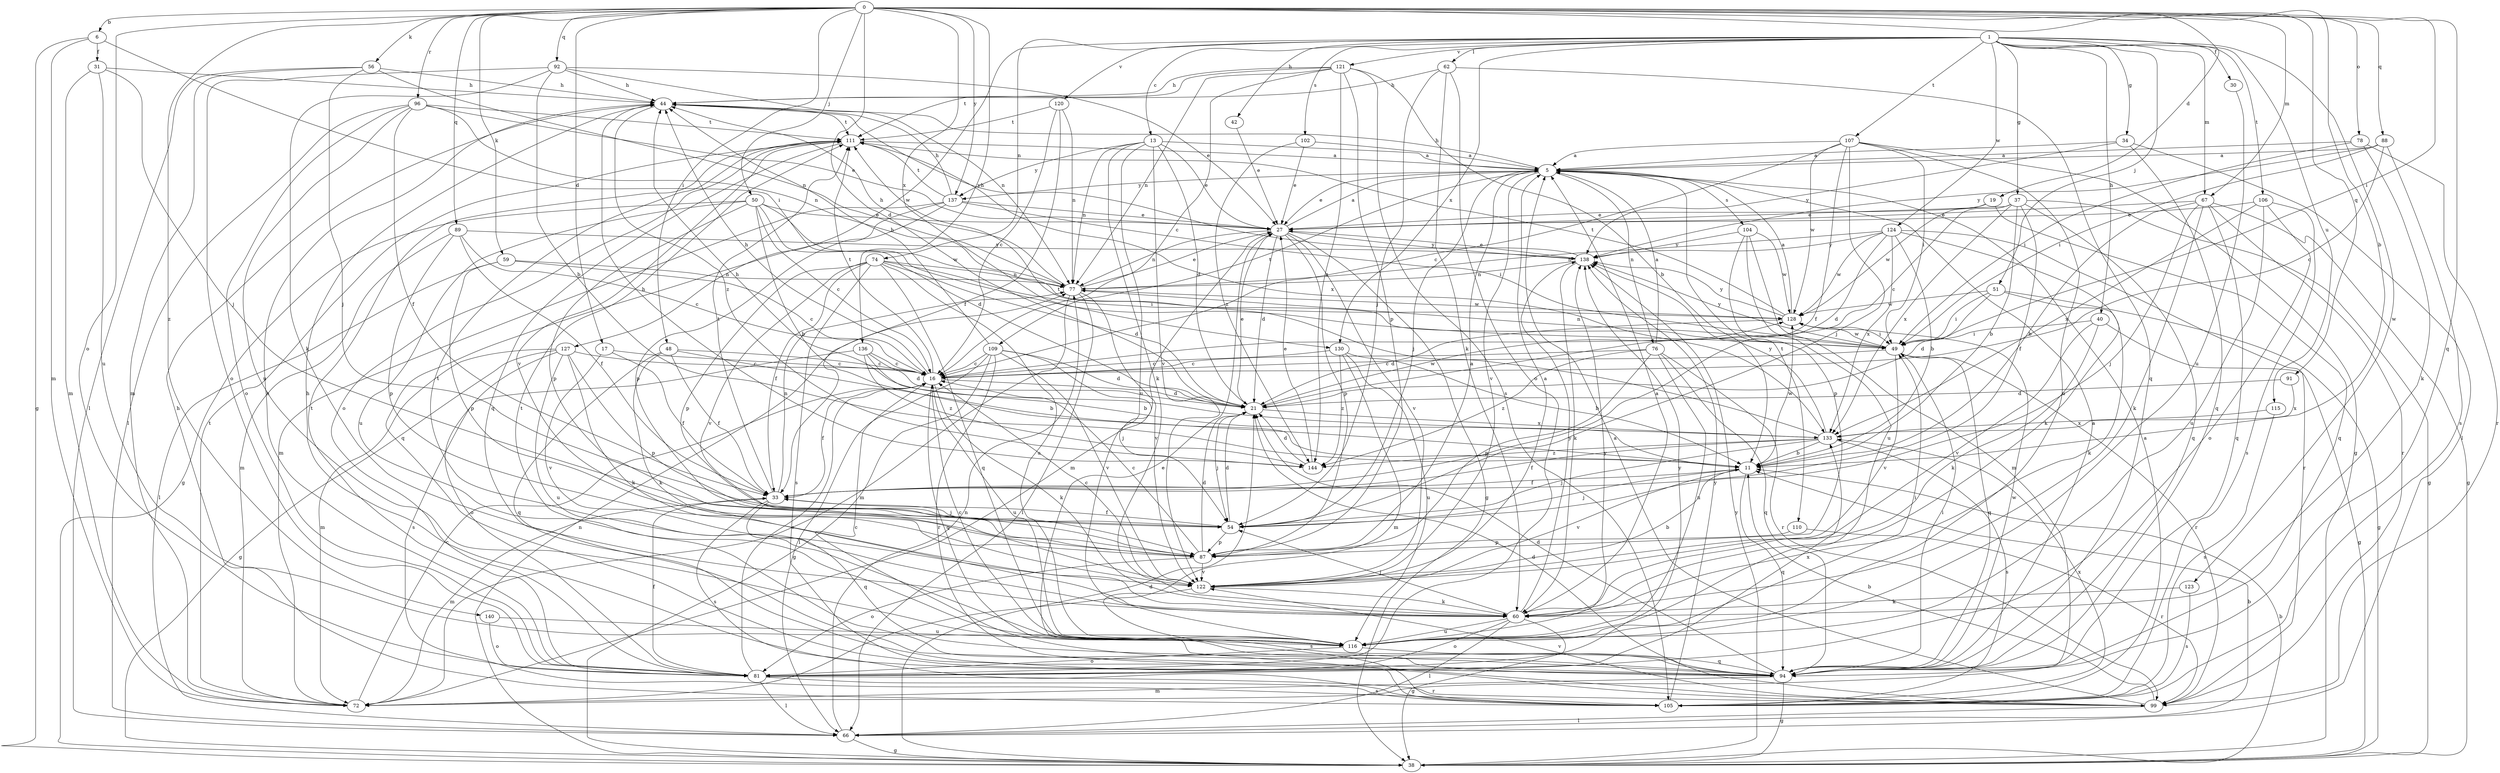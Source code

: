strict digraph  {
0;
1;
5;
6;
11;
13;
16;
17;
19;
21;
27;
30;
31;
33;
34;
37;
38;
40;
42;
44;
48;
49;
50;
51;
54;
56;
59;
60;
62;
66;
67;
72;
74;
76;
77;
78;
81;
87;
88;
89;
91;
92;
94;
96;
99;
102;
104;
105;
106;
107;
109;
110;
111;
115;
116;
120;
121;
122;
123;
124;
127;
128;
130;
133;
136;
137;
138;
140;
144;
0 -> 6  [label=b];
0 -> 11  [label=b];
0 -> 17  [label=d];
0 -> 19  [label=d];
0 -> 21  [label=d];
0 -> 48  [label=i];
0 -> 49  [label=i];
0 -> 50  [label=j];
0 -> 56  [label=k];
0 -> 59  [label=k];
0 -> 67  [label=m];
0 -> 78  [label=o];
0 -> 81  [label=o];
0 -> 88  [label=q];
0 -> 89  [label=q];
0 -> 91  [label=q];
0 -> 92  [label=q];
0 -> 94  [label=q];
0 -> 96  [label=r];
0 -> 130  [label=x];
0 -> 136  [label=y];
0 -> 137  [label=y];
0 -> 140  [label=z];
1 -> 13  [label=c];
1 -> 30  [label=f];
1 -> 34  [label=g];
1 -> 37  [label=g];
1 -> 40  [label=h];
1 -> 42  [label=h];
1 -> 51  [label=j];
1 -> 62  [label=l];
1 -> 67  [label=m];
1 -> 74  [label=n];
1 -> 102  [label=s];
1 -> 106  [label=t];
1 -> 107  [label=t];
1 -> 115  [label=u];
1 -> 120  [label=v];
1 -> 121  [label=v];
1 -> 123  [label=w];
1 -> 124  [label=w];
1 -> 127  [label=w];
1 -> 130  [label=x];
5 -> 27  [label=e];
5 -> 44  [label=h];
5 -> 54  [label=j];
5 -> 76  [label=n];
5 -> 104  [label=s];
5 -> 109  [label=t];
5 -> 110  [label=t];
5 -> 122  [label=v];
5 -> 137  [label=y];
6 -> 31  [label=f];
6 -> 38  [label=g];
6 -> 49  [label=i];
6 -> 72  [label=m];
11 -> 33  [label=f];
11 -> 54  [label=j];
11 -> 94  [label=q];
11 -> 122  [label=v];
11 -> 128  [label=w];
13 -> 5  [label=a];
13 -> 21  [label=d];
13 -> 27  [label=e];
13 -> 60  [label=k];
13 -> 77  [label=n];
13 -> 116  [label=u];
13 -> 122  [label=v];
13 -> 137  [label=y];
16 -> 21  [label=d];
16 -> 33  [label=f];
16 -> 44  [label=h];
16 -> 60  [label=k];
16 -> 94  [label=q];
16 -> 111  [label=t];
16 -> 116  [label=u];
17 -> 16  [label=c];
17 -> 33  [label=f];
17 -> 122  [label=v];
19 -> 27  [label=e];
19 -> 94  [label=q];
19 -> 128  [label=w];
21 -> 27  [label=e];
21 -> 54  [label=j];
21 -> 128  [label=w];
21 -> 133  [label=x];
27 -> 5  [label=a];
27 -> 21  [label=d];
27 -> 38  [label=g];
27 -> 72  [label=m];
27 -> 77  [label=n];
27 -> 87  [label=p];
27 -> 122  [label=v];
27 -> 138  [label=y];
30 -> 116  [label=u];
31 -> 44  [label=h];
31 -> 54  [label=j];
31 -> 72  [label=m];
31 -> 116  [label=u];
33 -> 54  [label=j];
33 -> 72  [label=m];
33 -> 77  [label=n];
33 -> 94  [label=q];
33 -> 105  [label=s];
33 -> 111  [label=t];
34 -> 5  [label=a];
34 -> 66  [label=l];
34 -> 94  [label=q];
34 -> 138  [label=y];
37 -> 11  [label=b];
37 -> 16  [label=c];
37 -> 27  [label=e];
37 -> 33  [label=f];
37 -> 38  [label=g];
37 -> 94  [label=q];
37 -> 133  [label=x];
38 -> 11  [label=b];
38 -> 21  [label=d];
38 -> 77  [label=n];
38 -> 138  [label=y];
40 -> 38  [label=g];
40 -> 49  [label=i];
40 -> 60  [label=k];
40 -> 122  [label=v];
42 -> 27  [label=e];
44 -> 111  [label=t];
44 -> 144  [label=z];
48 -> 11  [label=b];
48 -> 16  [label=c];
48 -> 33  [label=f];
48 -> 60  [label=k];
48 -> 94  [label=q];
49 -> 16  [label=c];
49 -> 77  [label=n];
49 -> 94  [label=q];
49 -> 99  [label=r];
49 -> 122  [label=v];
49 -> 128  [label=w];
49 -> 138  [label=y];
50 -> 11  [label=b];
50 -> 16  [label=c];
50 -> 21  [label=d];
50 -> 27  [label=e];
50 -> 38  [label=g];
50 -> 87  [label=p];
50 -> 116  [label=u];
50 -> 128  [label=w];
51 -> 21  [label=d];
51 -> 38  [label=g];
51 -> 49  [label=i];
51 -> 60  [label=k];
51 -> 128  [label=w];
54 -> 21  [label=d];
54 -> 33  [label=f];
54 -> 87  [label=p];
56 -> 44  [label=h];
56 -> 54  [label=j];
56 -> 66  [label=l];
56 -> 72  [label=m];
56 -> 77  [label=n];
59 -> 16  [label=c];
59 -> 66  [label=l];
59 -> 77  [label=n];
59 -> 87  [label=p];
60 -> 5  [label=a];
60 -> 38  [label=g];
60 -> 54  [label=j];
60 -> 66  [label=l];
60 -> 81  [label=o];
60 -> 111  [label=t];
60 -> 116  [label=u];
60 -> 138  [label=y];
62 -> 44  [label=h];
62 -> 54  [label=j];
62 -> 60  [label=k];
62 -> 81  [label=o];
62 -> 94  [label=q];
66 -> 11  [label=b];
66 -> 38  [label=g];
66 -> 77  [label=n];
67 -> 11  [label=b];
67 -> 27  [label=e];
67 -> 38  [label=g];
67 -> 54  [label=j];
67 -> 60  [label=k];
67 -> 94  [label=q];
67 -> 99  [label=r];
72 -> 16  [label=c];
72 -> 111  [label=t];
74 -> 21  [label=d];
74 -> 33  [label=f];
74 -> 49  [label=i];
74 -> 77  [label=n];
74 -> 87  [label=p];
74 -> 94  [label=q];
74 -> 105  [label=s];
74 -> 116  [label=u];
74 -> 122  [label=v];
76 -> 5  [label=a];
76 -> 16  [label=c];
76 -> 87  [label=p];
76 -> 94  [label=q];
76 -> 99  [label=r];
76 -> 116  [label=u];
76 -> 144  [label=z];
77 -> 27  [label=e];
77 -> 44  [label=h];
77 -> 66  [label=l];
77 -> 72  [label=m];
77 -> 122  [label=v];
77 -> 128  [label=w];
78 -> 5  [label=a];
78 -> 49  [label=i];
78 -> 60  [label=k];
78 -> 99  [label=r];
81 -> 16  [label=c];
81 -> 33  [label=f];
81 -> 44  [label=h];
81 -> 66  [label=l];
81 -> 99  [label=r];
81 -> 105  [label=s];
81 -> 111  [label=t];
81 -> 133  [label=x];
81 -> 138  [label=y];
87 -> 5  [label=a];
87 -> 16  [label=c];
87 -> 21  [label=d];
87 -> 81  [label=o];
87 -> 122  [label=v];
88 -> 5  [label=a];
88 -> 16  [label=c];
88 -> 49  [label=i];
88 -> 105  [label=s];
88 -> 138  [label=y];
89 -> 16  [label=c];
89 -> 33  [label=f];
89 -> 72  [label=m];
89 -> 87  [label=p];
89 -> 138  [label=y];
91 -> 21  [label=d];
91 -> 133  [label=x];
92 -> 11  [label=b];
92 -> 27  [label=e];
92 -> 44  [label=h];
92 -> 60  [label=k];
92 -> 77  [label=n];
92 -> 81  [label=o];
94 -> 5  [label=a];
94 -> 16  [label=c];
94 -> 21  [label=d];
94 -> 38  [label=g];
94 -> 44  [label=h];
94 -> 49  [label=i];
94 -> 72  [label=m];
94 -> 111  [label=t];
94 -> 128  [label=w];
96 -> 27  [label=e];
96 -> 33  [label=f];
96 -> 66  [label=l];
96 -> 77  [label=n];
96 -> 81  [label=o];
96 -> 111  [label=t];
96 -> 116  [label=u];
99 -> 5  [label=a];
99 -> 11  [label=b];
99 -> 21  [label=d];
99 -> 27  [label=e];
99 -> 66  [label=l];
99 -> 122  [label=v];
102 -> 5  [label=a];
102 -> 27  [label=e];
102 -> 144  [label=z];
104 -> 72  [label=m];
104 -> 87  [label=p];
104 -> 116  [label=u];
104 -> 128  [label=w];
104 -> 138  [label=y];
105 -> 5  [label=a];
105 -> 44  [label=h];
105 -> 133  [label=x];
105 -> 138  [label=y];
106 -> 27  [label=e];
106 -> 81  [label=o];
106 -> 105  [label=s];
106 -> 116  [label=u];
106 -> 133  [label=x];
107 -> 5  [label=a];
107 -> 16  [label=c];
107 -> 33  [label=f];
107 -> 38  [label=g];
107 -> 49  [label=i];
107 -> 54  [label=j];
107 -> 116  [label=u];
107 -> 128  [label=w];
109 -> 16  [label=c];
109 -> 21  [label=d];
109 -> 38  [label=g];
109 -> 44  [label=h];
109 -> 54  [label=j];
109 -> 66  [label=l];
109 -> 99  [label=r];
109 -> 122  [label=v];
110 -> 87  [label=p];
110 -> 99  [label=r];
111 -> 5  [label=a];
111 -> 81  [label=o];
111 -> 94  [label=q];
111 -> 122  [label=v];
111 -> 133  [label=x];
115 -> 105  [label=s];
115 -> 133  [label=x];
116 -> 16  [label=c];
116 -> 49  [label=i];
116 -> 81  [label=o];
116 -> 94  [label=q];
116 -> 138  [label=y];
120 -> 16  [label=c];
120 -> 33  [label=f];
120 -> 77  [label=n];
120 -> 111  [label=t];
121 -> 11  [label=b];
121 -> 16  [label=c];
121 -> 44  [label=h];
121 -> 77  [label=n];
121 -> 87  [label=p];
121 -> 105  [label=s];
121 -> 111  [label=t];
121 -> 144  [label=z];
122 -> 5  [label=a];
122 -> 11  [label=b];
122 -> 16  [label=c];
122 -> 60  [label=k];
122 -> 105  [label=s];
123 -> 60  [label=k];
123 -> 105  [label=s];
124 -> 11  [label=b];
124 -> 21  [label=d];
124 -> 60  [label=k];
124 -> 77  [label=n];
124 -> 99  [label=r];
124 -> 128  [label=w];
124 -> 133  [label=x];
124 -> 138  [label=y];
127 -> 16  [label=c];
127 -> 38  [label=g];
127 -> 60  [label=k];
127 -> 72  [label=m];
127 -> 81  [label=o];
127 -> 87  [label=p];
127 -> 116  [label=u];
128 -> 5  [label=a];
128 -> 21  [label=d];
128 -> 49  [label=i];
128 -> 111  [label=t];
128 -> 138  [label=y];
130 -> 11  [label=b];
130 -> 16  [label=c];
130 -> 72  [label=m];
130 -> 116  [label=u];
130 -> 144  [label=z];
133 -> 11  [label=b];
133 -> 33  [label=f];
133 -> 44  [label=h];
133 -> 54  [label=j];
133 -> 105  [label=s];
133 -> 111  [label=t];
133 -> 138  [label=y];
133 -> 144  [label=z];
136 -> 11  [label=b];
136 -> 16  [label=c];
136 -> 21  [label=d];
136 -> 105  [label=s];
136 -> 144  [label=z];
137 -> 27  [label=e];
137 -> 44  [label=h];
137 -> 49  [label=i];
137 -> 72  [label=m];
137 -> 87  [label=p];
137 -> 94  [label=q];
137 -> 111  [label=t];
138 -> 27  [label=e];
138 -> 44  [label=h];
138 -> 60  [label=k];
138 -> 77  [label=n];
140 -> 81  [label=o];
140 -> 116  [label=u];
144 -> 21  [label=d];
144 -> 27  [label=e];
144 -> 44  [label=h];
}
